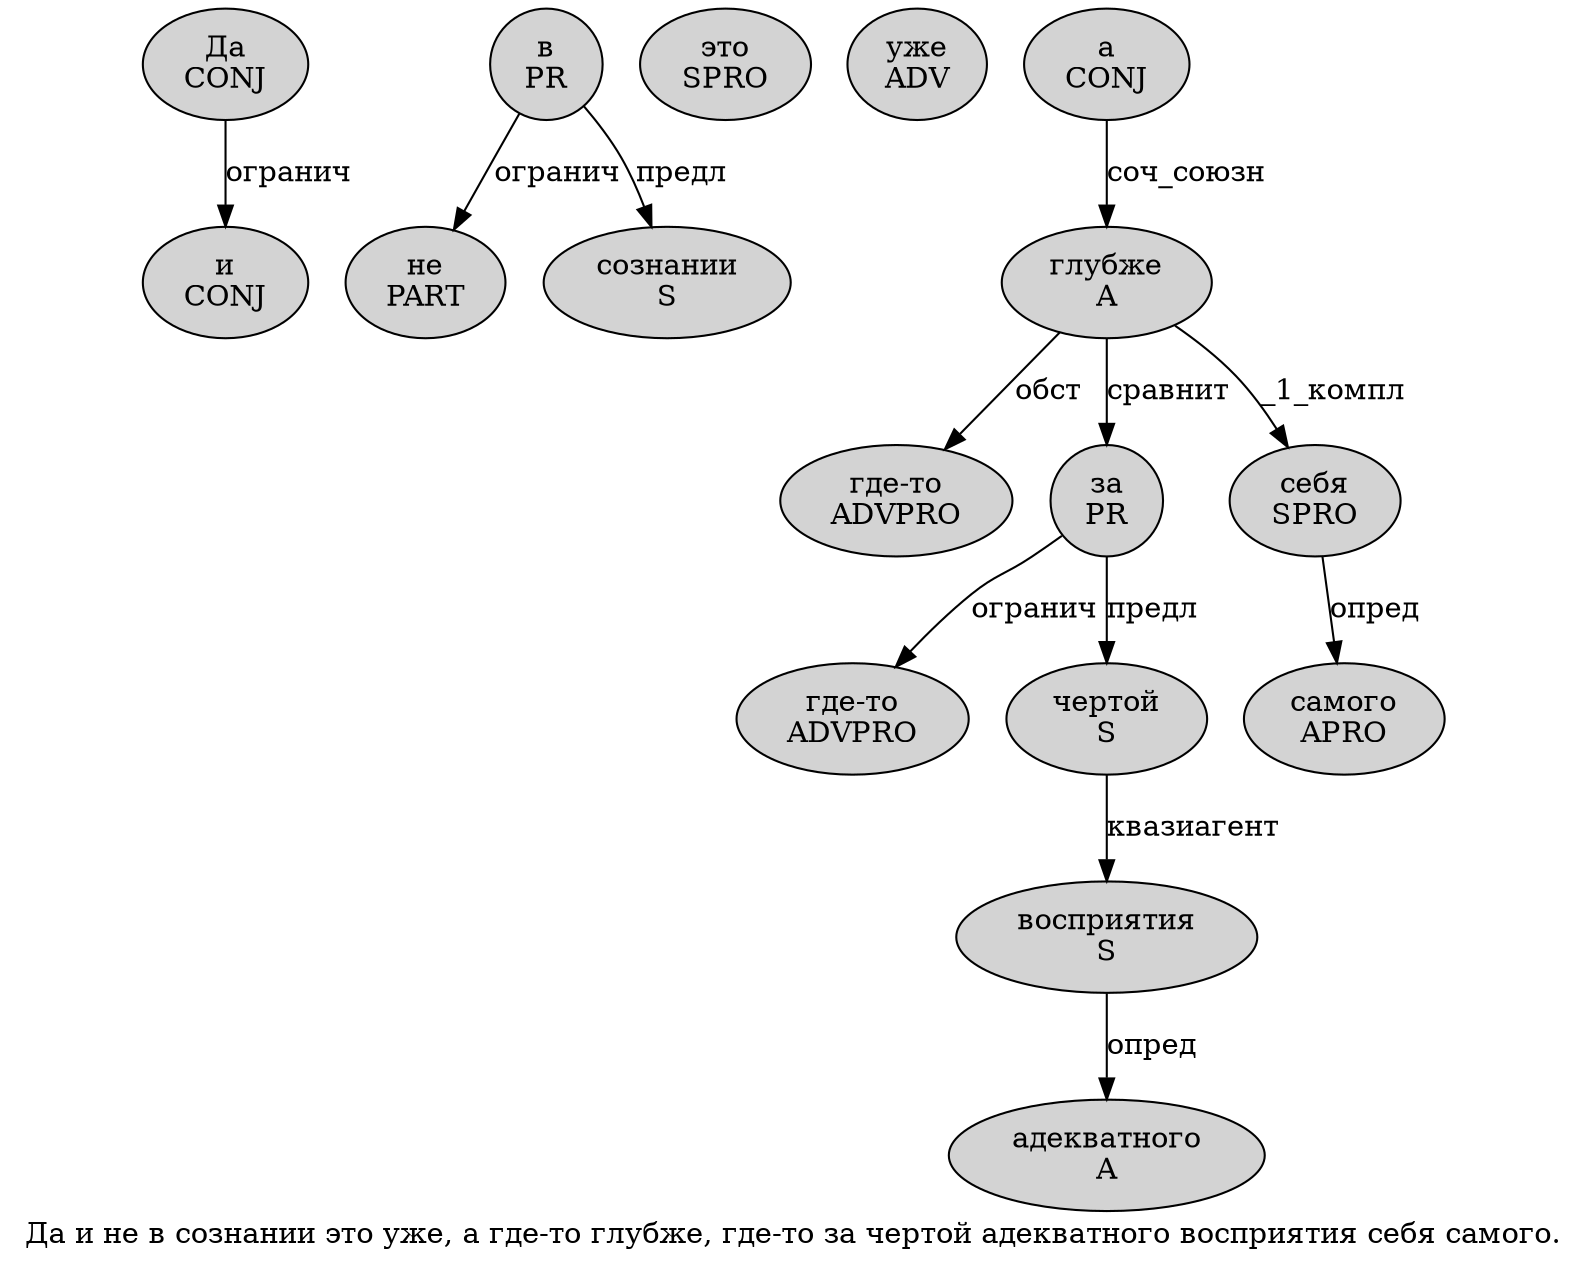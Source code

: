 digraph SENTENCE_2065 {
	graph [label="Да и не в сознании это уже, а где-то глубже, где-то за чертой адекватного восприятия себя самого."]
	node [style=filled]
		0 [label="Да
CONJ" color="" fillcolor=lightgray penwidth=1 shape=ellipse]
		1 [label="и
CONJ" color="" fillcolor=lightgray penwidth=1 shape=ellipse]
		2 [label="не
PART" color="" fillcolor=lightgray penwidth=1 shape=ellipse]
		3 [label="в
PR" color="" fillcolor=lightgray penwidth=1 shape=ellipse]
		4 [label="сознании
S" color="" fillcolor=lightgray penwidth=1 shape=ellipse]
		5 [label="это
SPRO" color="" fillcolor=lightgray penwidth=1 shape=ellipse]
		6 [label="уже
ADV" color="" fillcolor=lightgray penwidth=1 shape=ellipse]
		8 [label="а
CONJ" color="" fillcolor=lightgray penwidth=1 shape=ellipse]
		9 [label="где-то
ADVPRO" color="" fillcolor=lightgray penwidth=1 shape=ellipse]
		10 [label="глубже
A" color="" fillcolor=lightgray penwidth=1 shape=ellipse]
		12 [label="где-то
ADVPRO" color="" fillcolor=lightgray penwidth=1 shape=ellipse]
		13 [label="за
PR" color="" fillcolor=lightgray penwidth=1 shape=ellipse]
		14 [label="чертой
S" color="" fillcolor=lightgray penwidth=1 shape=ellipse]
		15 [label="адекватного
A" color="" fillcolor=lightgray penwidth=1 shape=ellipse]
		16 [label="восприятия
S" color="" fillcolor=lightgray penwidth=1 shape=ellipse]
		17 [label="себя
SPRO" color="" fillcolor=lightgray penwidth=1 shape=ellipse]
		18 [label="самого
APRO" color="" fillcolor=lightgray penwidth=1 shape=ellipse]
			0 -> 1 [label="огранич"]
			10 -> 9 [label="обст"]
			10 -> 13 [label="сравнит"]
			10 -> 17 [label="_1_компл"]
			16 -> 15 [label="опред"]
			3 -> 2 [label="огранич"]
			3 -> 4 [label="предл"]
			17 -> 18 [label="опред"]
			8 -> 10 [label="соч_союзн"]
			13 -> 12 [label="огранич"]
			13 -> 14 [label="предл"]
			14 -> 16 [label="квазиагент"]
}
